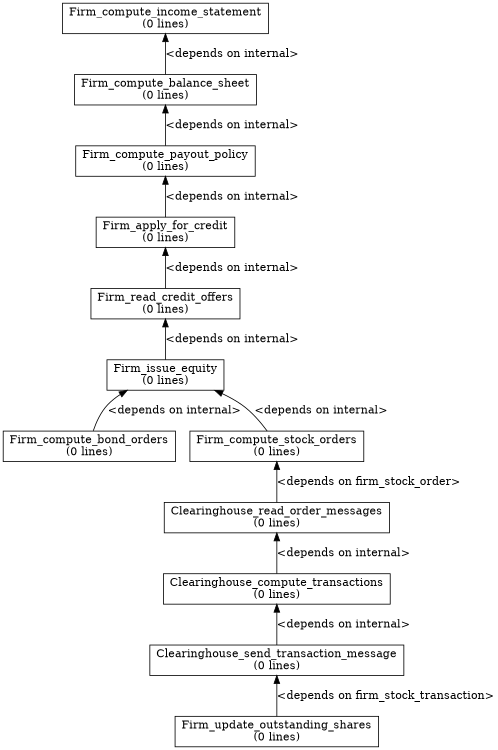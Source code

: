 digraph dependency_graph {
	rankdir=BT;
	size="8,5"
	node [shape = rect];
	
	/* Functions */
	Clearinghouse_send_transaction_message[height = 0.000000, label = "Clearinghouse_send_transaction_message\n(0 lines)"]
	Clearinghouse_compute_transactions[height = 0.000000, label = "Clearinghouse_compute_transactions\n(0 lines)"]
	Clearinghouse_read_order_messages[height = 0.000000, label = "Clearinghouse_read_order_messages\n(0 lines)"]
	Firm_update_outstanding_shares[height = 0.000000, label = "Firm_update_outstanding_shares\n(0 lines)"]
	Firm_compute_bond_orders[height = 0.000000, label = "Firm_compute_bond_orders\n(0 lines)"]
	Firm_compute_stock_orders[height = 0.000000, label = "Firm_compute_stock_orders\n(0 lines)"]
	Firm_issue_equity[height = 0.000000, label = "Firm_issue_equity\n(0 lines)"]
	Firm_read_credit_offers[height = 0.000000, label = "Firm_read_credit_offers\n(0 lines)"]
	Firm_apply_for_credit[height = 0.000000, label = "Firm_apply_for_credit\n(0 lines)"]
	Firm_compute_payout_policy[height = 0.000000, label = "Firm_compute_payout_policy\n(0 lines)"]
	Firm_compute_balance_sheet[height = 0.000000, label = "Firm_compute_balance_sheet\n(0 lines)"]
	Firm_compute_income_statement[height = 0.000000, label = "Firm_compute_income_statement\n(0 lines)"]
	
	/* Dependencies */
	Clearinghouse_send_transaction_message -> Clearinghouse_compute_transactions [ label = "<depends on internal>" ];
	Clearinghouse_compute_transactions -> Clearinghouse_read_order_messages [ label = "<depends on internal>" ];
	Clearinghouse_read_order_messages -> Firm_compute_stock_orders [ label = "<depends on firm_stock_order>" ];
	Firm_update_outstanding_shares -> Clearinghouse_send_transaction_message [ label = "<depends on firm_stock_transaction>" ];
	Firm_compute_bond_orders -> Firm_issue_equity [ label = "<depends on internal>" ];
	Firm_compute_stock_orders -> Firm_issue_equity [ label = "<depends on internal>" ];
	Firm_issue_equity -> Firm_read_credit_offers [ label = "<depends on internal>" ];
	Firm_read_credit_offers -> Firm_apply_for_credit [ label = "<depends on internal>" ];
	Firm_apply_for_credit -> Firm_compute_payout_policy [ label = "<depends on internal>" ];
	Firm_compute_payout_policy -> Firm_compute_balance_sheet [ label = "<depends on internal>" ];
	Firm_compute_balance_sheet -> Firm_compute_income_statement [ label = "<depends on internal>" ];
}